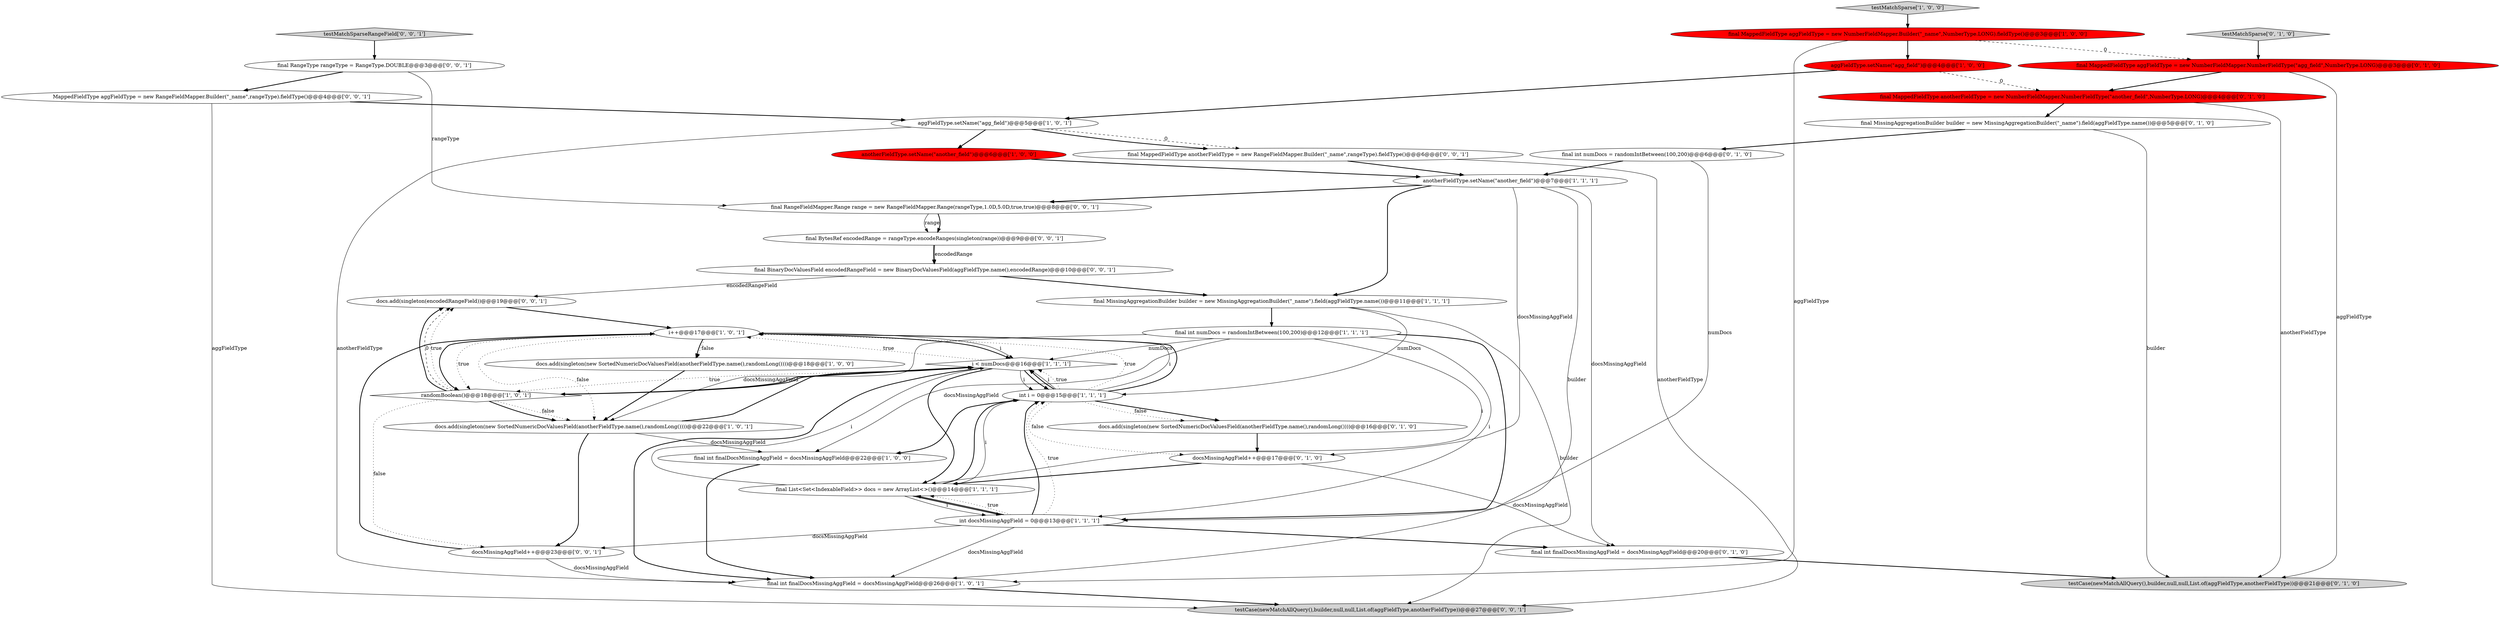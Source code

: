 digraph {
27 [style = filled, label = "final BytesRef encodedRange = rangeType.encodeRanges(singleton(range))@@@9@@@['0', '0', '1']", fillcolor = white, shape = ellipse image = "AAA0AAABBB3BBB"];
28 [style = filled, label = "final RangeFieldMapper.Range range = new RangeFieldMapper.Range(rangeType,1.0D,5.0D,true,true)@@@8@@@['0', '0', '1']", fillcolor = white, shape = ellipse image = "AAA0AAABBB3BBB"];
13 [style = filled, label = "anotherFieldType.setName(\"another_field\")@@@7@@@['1', '1', '1']", fillcolor = white, shape = ellipse image = "AAA0AAABBB1BBB"];
19 [style = filled, label = "final int finalDocsMissingAggField = docsMissingAggField@@@20@@@['0', '1', '0']", fillcolor = white, shape = ellipse image = "AAA0AAABBB2BBB"];
0 [style = filled, label = "testMatchSparse['1', '0', '0']", fillcolor = lightgray, shape = diamond image = "AAA0AAABBB1BBB"];
26 [style = filled, label = "final int numDocs = randomIntBetween(100,200)@@@6@@@['0', '1', '0']", fillcolor = white, shape = ellipse image = "AAA0AAABBB2BBB"];
8 [style = filled, label = "aggFieldType.setName(\"agg_field\")@@@5@@@['1', '0', '1']", fillcolor = white, shape = ellipse image = "AAA0AAABBB1BBB"];
29 [style = filled, label = "docs.add(singleton(encodedRangeField))@@@19@@@['0', '0', '1']", fillcolor = white, shape = ellipse image = "AAA0AAABBB3BBB"];
11 [style = filled, label = "i < numDocs@@@16@@@['1', '1', '1']", fillcolor = white, shape = diamond image = "AAA0AAABBB1BBB"];
25 [style = filled, label = "testMatchSparse['0', '1', '0']", fillcolor = lightgray, shape = diamond image = "AAA0AAABBB2BBB"];
34 [style = filled, label = "testCase(newMatchAllQuery(),builder,null,null,List.of(aggFieldType,anotherFieldType))@@@27@@@['0', '0', '1']", fillcolor = lightgray, shape = ellipse image = "AAA0AAABBB3BBB"];
10 [style = filled, label = "docs.add(singleton(new SortedNumericDocValuesField(anotherFieldType.name(),randomLong())))@@@18@@@['1', '0', '0']", fillcolor = white, shape = ellipse image = "AAA0AAABBB1BBB"];
18 [style = filled, label = "final MappedFieldType anotherFieldType = new NumberFieldMapper.NumberFieldType(\"another_field\",NumberType.LONG)@@@4@@@['0', '1', '0']", fillcolor = red, shape = ellipse image = "AAA1AAABBB2BBB"];
6 [style = filled, label = "anotherFieldType.setName(\"another_field\")@@@6@@@['1', '0', '0']", fillcolor = red, shape = ellipse image = "AAA1AAABBB1BBB"];
16 [style = filled, label = "final int numDocs = randomIntBetween(100,200)@@@12@@@['1', '1', '1']", fillcolor = white, shape = ellipse image = "AAA0AAABBB1BBB"];
12 [style = filled, label = "docs.add(singleton(new SortedNumericDocValuesField(anotherFieldType.name(),randomLong())))@@@22@@@['1', '0', '1']", fillcolor = white, shape = ellipse image = "AAA0AAABBB1BBB"];
2 [style = filled, label = "final int finalDocsMissingAggField = docsMissingAggField@@@22@@@['1', '0', '0']", fillcolor = white, shape = ellipse image = "AAA0AAABBB1BBB"];
20 [style = filled, label = "docsMissingAggField++@@@17@@@['0', '1', '0']", fillcolor = white, shape = ellipse image = "AAA0AAABBB2BBB"];
30 [style = filled, label = "final MappedFieldType anotherFieldType = new RangeFieldMapper.Builder(\"_name\",rangeType).fieldType()@@@6@@@['0', '0', '1']", fillcolor = white, shape = ellipse image = "AAA0AAABBB3BBB"];
22 [style = filled, label = "final MappedFieldType aggFieldType = new NumberFieldMapper.NumberFieldType(\"agg_field\",NumberType.LONG)@@@3@@@['0', '1', '0']", fillcolor = red, shape = ellipse image = "AAA1AAABBB2BBB"];
1 [style = filled, label = "int i = 0@@@15@@@['1', '1', '1']", fillcolor = white, shape = ellipse image = "AAA0AAABBB1BBB"];
14 [style = filled, label = "aggFieldType.setName(\"agg_field\")@@@4@@@['1', '0', '0']", fillcolor = red, shape = ellipse image = "AAA1AAABBB1BBB"];
36 [style = filled, label = "testMatchSparseRangeField['0', '0', '1']", fillcolor = lightgray, shape = diamond image = "AAA0AAABBB3BBB"];
4 [style = filled, label = "final MappedFieldType aggFieldType = new NumberFieldMapper.Builder(\"_name\",NumberType.LONG).fieldType()@@@3@@@['1', '0', '0']", fillcolor = red, shape = ellipse image = "AAA1AAABBB1BBB"];
15 [style = filled, label = "i++@@@17@@@['1', '0', '1']", fillcolor = white, shape = ellipse image = "AAA0AAABBB1BBB"];
7 [style = filled, label = "int docsMissingAggField = 0@@@13@@@['1', '1', '1']", fillcolor = white, shape = ellipse image = "AAA0AAABBB1BBB"];
17 [style = filled, label = "randomBoolean()@@@18@@@['1', '0', '1']", fillcolor = white, shape = diamond image = "AAA0AAABBB1BBB"];
5 [style = filled, label = "final MissingAggregationBuilder builder = new MissingAggregationBuilder(\"_name\").field(aggFieldType.name())@@@11@@@['1', '1', '1']", fillcolor = white, shape = ellipse image = "AAA0AAABBB1BBB"];
32 [style = filled, label = "final BinaryDocValuesField encodedRangeField = new BinaryDocValuesField(aggFieldType.name(),encodedRange)@@@10@@@['0', '0', '1']", fillcolor = white, shape = ellipse image = "AAA0AAABBB3BBB"];
31 [style = filled, label = "final RangeType rangeType = RangeType.DOUBLE@@@3@@@['0', '0', '1']", fillcolor = white, shape = ellipse image = "AAA0AAABBB3BBB"];
24 [style = filled, label = "testCase(newMatchAllQuery(),builder,null,null,List.of(aggFieldType,anotherFieldType))@@@21@@@['0', '1', '0']", fillcolor = lightgray, shape = ellipse image = "AAA0AAABBB2BBB"];
21 [style = filled, label = "final MissingAggregationBuilder builder = new MissingAggregationBuilder(\"_name\").field(aggFieldType.name())@@@5@@@['0', '1', '0']", fillcolor = white, shape = ellipse image = "AAA0AAABBB2BBB"];
23 [style = filled, label = "docs.add(singleton(new SortedNumericDocValuesField(anotherFieldType.name(),randomLong())))@@@16@@@['0', '1', '0']", fillcolor = white, shape = ellipse image = "AAA0AAABBB2BBB"];
35 [style = filled, label = "docsMissingAggField++@@@23@@@['0', '0', '1']", fillcolor = white, shape = ellipse image = "AAA0AAABBB3BBB"];
9 [style = filled, label = "final List<Set<IndexableField>> docs = new ArrayList<>()@@@14@@@['1', '1', '1']", fillcolor = white, shape = ellipse image = "AAA0AAABBB1BBB"];
33 [style = filled, label = "MappedFieldType aggFieldType = new RangeFieldMapper.Builder(\"_name\",rangeType).fieldType()@@@4@@@['0', '0', '1']", fillcolor = white, shape = ellipse image = "AAA0AAABBB3BBB"];
3 [style = filled, label = "final int finalDocsMissingAggField = docsMissingAggField@@@26@@@['1', '0', '1']", fillcolor = white, shape = ellipse image = "AAA0AAABBB1BBB"];
8->30 [style = bold, label=""];
29->15 [style = bold, label=""];
15->10 [style = bold, label=""];
27->32 [style = bold, label=""];
30->13 [style = bold, label=""];
25->22 [style = bold, label=""];
35->3 [style = solid, label="docsMissingAggField"];
20->9 [style = bold, label=""];
11->1 [style = solid, label="i"];
16->7 [style = bold, label=""];
16->9 [style = solid, label="i"];
8->6 [style = bold, label=""];
1->20 [style = dotted, label="false"];
9->7 [style = bold, label=""];
11->9 [style = bold, label=""];
9->1 [style = solid, label="i"];
1->23 [style = bold, label=""];
19->24 [style = bold, label=""];
3->34 [style = bold, label=""];
7->9 [style = bold, label=""];
21->26 [style = bold, label=""];
15->17 [style = bold, label=""];
15->11 [style = bold, label=""];
31->28 [style = solid, label="rangeType"];
10->12 [style = bold, label=""];
16->11 [style = solid, label="numDocs"];
8->30 [style = dashed, label="0"];
7->1 [style = dotted, label="true"];
11->15 [style = dotted, label="true"];
33->34 [style = solid, label="aggFieldType"];
16->7 [style = solid, label="i"];
13->19 [style = solid, label="docsMissingAggField"];
5->1 [style = solid, label="numDocs"];
7->1 [style = bold, label=""];
13->3 [style = solid, label="builder"];
16->2 [style = solid, label="docsMissingAggField"];
5->34 [style = solid, label="builder"];
36->31 [style = bold, label=""];
12->11 [style = bold, label=""];
4->22 [style = dashed, label="0"];
12->35 [style = bold, label=""];
26->13 [style = bold, label=""];
1->11 [style = bold, label=""];
1->23 [style = dotted, label="false"];
15->17 [style = dotted, label="true"];
28->27 [style = solid, label="range"];
22->18 [style = bold, label=""];
13->20 [style = solid, label="docsMissingAggField"];
21->24 [style = solid, label="builder"];
1->15 [style = dotted, label="true"];
31->33 [style = bold, label=""];
15->12 [style = dotted, label="false"];
13->5 [style = bold, label=""];
11->17 [style = bold, label=""];
14->8 [style = bold, label=""];
14->18 [style = dashed, label="0"];
9->1 [style = bold, label=""];
33->8 [style = bold, label=""];
17->12 [style = dotted, label="false"];
15->11 [style = solid, label="i"];
20->19 [style = solid, label="docsMissingAggField"];
16->12 [style = solid, label="docsMissingAggField"];
4->14 [style = bold, label=""];
23->20 [style = bold, label=""];
35->15 [style = bold, label=""];
32->29 [style = solid, label="encodedRangeField"];
2->3 [style = bold, label=""];
11->17 [style = dotted, label="true"];
4->3 [style = solid, label="aggFieldType"];
1->15 [style = solid, label="i"];
5->16 [style = bold, label=""];
17->35 [style = dotted, label="false"];
17->12 [style = bold, label=""];
11->3 [style = bold, label=""];
22->24 [style = solid, label="aggFieldType"];
6->13 [style = bold, label=""];
1->11 [style = solid, label="i"];
27->32 [style = solid, label="encodedRange"];
1->2 [style = bold, label=""];
17->29 [style = dotted, label="true"];
9->7 [style = solid, label="i"];
18->21 [style = bold, label=""];
7->19 [style = bold, label=""];
18->24 [style = solid, label="anotherFieldType"];
32->5 [style = bold, label=""];
11->1 [style = bold, label=""];
1->15 [style = bold, label=""];
1->11 [style = dotted, label="true"];
7->9 [style = dotted, label="true"];
17->29 [style = dashed, label="0"];
8->3 [style = solid, label="anotherFieldType"];
9->11 [style = solid, label="i"];
0->4 [style = bold, label=""];
12->2 [style = solid, label="docsMissingAggField"];
28->27 [style = bold, label=""];
7->3 [style = solid, label="docsMissingAggField"];
17->29 [style = bold, label=""];
7->35 [style = solid, label="docsMissingAggField"];
30->34 [style = solid, label="anotherFieldType"];
15->10 [style = dotted, label="false"];
13->28 [style = bold, label=""];
26->7 [style = solid, label="numDocs"];
17->11 [style = bold, label=""];
}
